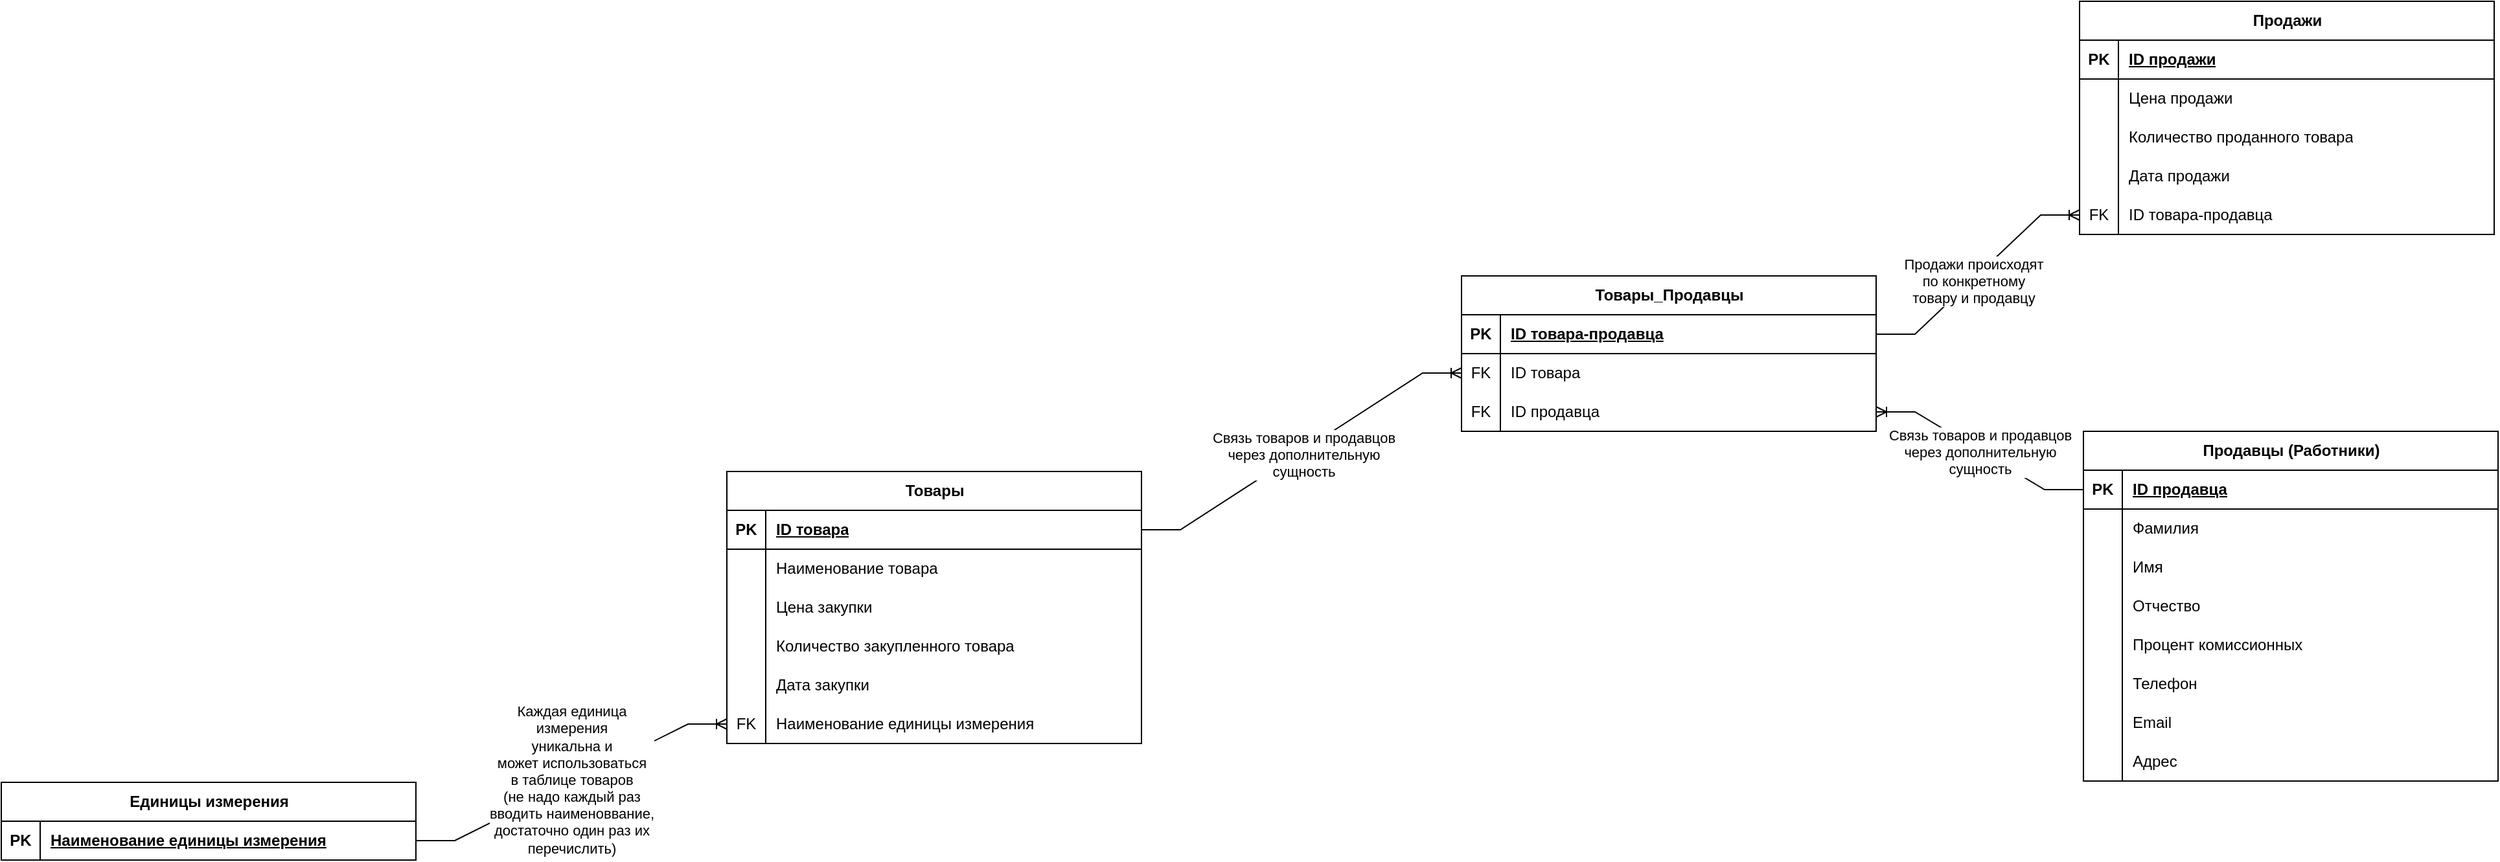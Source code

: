 <mxfile version="22.0.2" type="device">
  <diagram name="Page-1" id="TCGZ0_Hi_hQvVa-Gveew">
    <mxGraphModel dx="5172" dy="1338" grid="0" gridSize="10" guides="1" tooltips="1" connect="1" arrows="1" fold="1" page="1" pageScale="1" pageWidth="1654" pageHeight="1169" math="0" shadow="0">
      <root>
        <mxCell id="0" />
        <mxCell id="1" parent="0" />
        <mxCell id="U2D1ugLKrg8iWWPeUCbm-1" value="Товары" style="shape=table;startSize=30;container=1;collapsible=1;childLayout=tableLayout;fixedRows=1;rowLines=0;fontStyle=1;align=center;resizeLast=1;html=1;" parent="1" vertex="1">
          <mxGeometry x="-361" y="631" width="320" height="210" as="geometry" />
        </mxCell>
        <mxCell id="U2D1ugLKrg8iWWPeUCbm-2" value="" style="shape=tableRow;horizontal=0;startSize=0;swimlaneHead=0;swimlaneBody=0;fillColor=none;collapsible=0;dropTarget=0;points=[[0,0.5],[1,0.5]];portConstraint=eastwest;top=0;left=0;right=0;bottom=1;" parent="U2D1ugLKrg8iWWPeUCbm-1" vertex="1">
          <mxGeometry y="30" width="320" height="30" as="geometry" />
        </mxCell>
        <mxCell id="U2D1ugLKrg8iWWPeUCbm-3" value="PK" style="shape=partialRectangle;connectable=0;fillColor=none;top=0;left=0;bottom=0;right=0;fontStyle=1;overflow=hidden;whiteSpace=wrap;html=1;" parent="U2D1ugLKrg8iWWPeUCbm-2" vertex="1">
          <mxGeometry width="30" height="30" as="geometry">
            <mxRectangle width="30" height="30" as="alternateBounds" />
          </mxGeometry>
        </mxCell>
        <mxCell id="U2D1ugLKrg8iWWPeUCbm-4" value="ID товара" style="shape=partialRectangle;connectable=0;fillColor=none;top=0;left=0;bottom=0;right=0;align=left;spacingLeft=6;fontStyle=5;overflow=hidden;whiteSpace=wrap;html=1;" parent="U2D1ugLKrg8iWWPeUCbm-2" vertex="1">
          <mxGeometry x="30" width="290" height="30" as="geometry">
            <mxRectangle width="290" height="30" as="alternateBounds" />
          </mxGeometry>
        </mxCell>
        <mxCell id="U2D1ugLKrg8iWWPeUCbm-5" value="" style="shape=tableRow;horizontal=0;startSize=0;swimlaneHead=0;swimlaneBody=0;fillColor=none;collapsible=0;dropTarget=0;points=[[0,0.5],[1,0.5]];portConstraint=eastwest;top=0;left=0;right=0;bottom=0;" parent="U2D1ugLKrg8iWWPeUCbm-1" vertex="1">
          <mxGeometry y="60" width="320" height="30" as="geometry" />
        </mxCell>
        <mxCell id="U2D1ugLKrg8iWWPeUCbm-6" value="" style="shape=partialRectangle;connectable=0;fillColor=none;top=0;left=0;bottom=0;right=0;editable=1;overflow=hidden;whiteSpace=wrap;html=1;" parent="U2D1ugLKrg8iWWPeUCbm-5" vertex="1">
          <mxGeometry width="30" height="30" as="geometry">
            <mxRectangle width="30" height="30" as="alternateBounds" />
          </mxGeometry>
        </mxCell>
        <mxCell id="U2D1ugLKrg8iWWPeUCbm-7" value="Наименование товара" style="shape=partialRectangle;connectable=0;fillColor=none;top=0;left=0;bottom=0;right=0;align=left;spacingLeft=6;overflow=hidden;whiteSpace=wrap;html=1;" parent="U2D1ugLKrg8iWWPeUCbm-5" vertex="1">
          <mxGeometry x="30" width="290" height="30" as="geometry">
            <mxRectangle width="290" height="30" as="alternateBounds" />
          </mxGeometry>
        </mxCell>
        <mxCell id="U2D1ugLKrg8iWWPeUCbm-174" value="" style="shape=tableRow;horizontal=0;startSize=0;swimlaneHead=0;swimlaneBody=0;fillColor=none;collapsible=0;dropTarget=0;points=[[0,0.5],[1,0.5]];portConstraint=eastwest;top=0;left=0;right=0;bottom=0;" parent="U2D1ugLKrg8iWWPeUCbm-1" vertex="1">
          <mxGeometry y="90" width="320" height="30" as="geometry" />
        </mxCell>
        <mxCell id="U2D1ugLKrg8iWWPeUCbm-175" value="" style="shape=partialRectangle;connectable=0;fillColor=none;top=0;left=0;bottom=0;right=0;editable=1;overflow=hidden;whiteSpace=wrap;html=1;" parent="U2D1ugLKrg8iWWPeUCbm-174" vertex="1">
          <mxGeometry width="30" height="30" as="geometry">
            <mxRectangle width="30" height="30" as="alternateBounds" />
          </mxGeometry>
        </mxCell>
        <mxCell id="U2D1ugLKrg8iWWPeUCbm-176" value="Цена закупки" style="shape=partialRectangle;connectable=0;fillColor=none;top=0;left=0;bottom=0;right=0;align=left;spacingLeft=6;overflow=hidden;whiteSpace=wrap;html=1;" parent="U2D1ugLKrg8iWWPeUCbm-174" vertex="1">
          <mxGeometry x="30" width="290" height="30" as="geometry">
            <mxRectangle width="290" height="30" as="alternateBounds" />
          </mxGeometry>
        </mxCell>
        <mxCell id="U2D1ugLKrg8iWWPeUCbm-177" value="" style="shape=tableRow;horizontal=0;startSize=0;swimlaneHead=0;swimlaneBody=0;fillColor=none;collapsible=0;dropTarget=0;points=[[0,0.5],[1,0.5]];portConstraint=eastwest;top=0;left=0;right=0;bottom=0;" parent="U2D1ugLKrg8iWWPeUCbm-1" vertex="1">
          <mxGeometry y="120" width="320" height="30" as="geometry" />
        </mxCell>
        <mxCell id="U2D1ugLKrg8iWWPeUCbm-178" value="" style="shape=partialRectangle;connectable=0;fillColor=none;top=0;left=0;bottom=0;right=0;editable=1;overflow=hidden;whiteSpace=wrap;html=1;" parent="U2D1ugLKrg8iWWPeUCbm-177" vertex="1">
          <mxGeometry width="30" height="30" as="geometry">
            <mxRectangle width="30" height="30" as="alternateBounds" />
          </mxGeometry>
        </mxCell>
        <mxCell id="U2D1ugLKrg8iWWPeUCbm-179" value="Количество закупленного товара" style="shape=partialRectangle;connectable=0;fillColor=none;top=0;left=0;bottom=0;right=0;align=left;spacingLeft=6;overflow=hidden;whiteSpace=wrap;html=1;" parent="U2D1ugLKrg8iWWPeUCbm-177" vertex="1">
          <mxGeometry x="30" width="290" height="30" as="geometry">
            <mxRectangle width="290" height="30" as="alternateBounds" />
          </mxGeometry>
        </mxCell>
        <mxCell id="U2D1ugLKrg8iWWPeUCbm-171" value="" style="shape=tableRow;horizontal=0;startSize=0;swimlaneHead=0;swimlaneBody=0;fillColor=none;collapsible=0;dropTarget=0;points=[[0,0.5],[1,0.5]];portConstraint=eastwest;top=0;left=0;right=0;bottom=0;" parent="U2D1ugLKrg8iWWPeUCbm-1" vertex="1">
          <mxGeometry y="150" width="320" height="30" as="geometry" />
        </mxCell>
        <mxCell id="U2D1ugLKrg8iWWPeUCbm-172" value="" style="shape=partialRectangle;connectable=0;fillColor=none;top=0;left=0;bottom=0;right=0;editable=1;overflow=hidden;whiteSpace=wrap;html=1;" parent="U2D1ugLKrg8iWWPeUCbm-171" vertex="1">
          <mxGeometry width="30" height="30" as="geometry">
            <mxRectangle width="30" height="30" as="alternateBounds" />
          </mxGeometry>
        </mxCell>
        <mxCell id="U2D1ugLKrg8iWWPeUCbm-173" value="Дата закупки" style="shape=partialRectangle;connectable=0;fillColor=none;top=0;left=0;bottom=0;right=0;align=left;spacingLeft=6;overflow=hidden;whiteSpace=wrap;html=1;" parent="U2D1ugLKrg8iWWPeUCbm-171" vertex="1">
          <mxGeometry x="30" width="290" height="30" as="geometry">
            <mxRectangle width="290" height="30" as="alternateBounds" />
          </mxGeometry>
        </mxCell>
        <mxCell id="U2D1ugLKrg8iWWPeUCbm-8" value="" style="shape=tableRow;horizontal=0;startSize=0;swimlaneHead=0;swimlaneBody=0;fillColor=none;collapsible=0;dropTarget=0;points=[[0,0.5],[1,0.5]];portConstraint=eastwest;top=0;left=0;right=0;bottom=0;" parent="U2D1ugLKrg8iWWPeUCbm-1" vertex="1">
          <mxGeometry y="180" width="320" height="30" as="geometry" />
        </mxCell>
        <mxCell id="U2D1ugLKrg8iWWPeUCbm-9" value="FK" style="shape=partialRectangle;connectable=0;fillColor=none;top=0;left=0;bottom=0;right=0;editable=1;overflow=hidden;whiteSpace=wrap;html=1;" parent="U2D1ugLKrg8iWWPeUCbm-8" vertex="1">
          <mxGeometry width="30" height="30" as="geometry">
            <mxRectangle width="30" height="30" as="alternateBounds" />
          </mxGeometry>
        </mxCell>
        <mxCell id="U2D1ugLKrg8iWWPeUCbm-10" value="Наименование единицы измерения" style="shape=partialRectangle;connectable=0;fillColor=none;top=0;left=0;bottom=0;right=0;align=left;spacingLeft=6;overflow=hidden;whiteSpace=wrap;html=1;" parent="U2D1ugLKrg8iWWPeUCbm-8" vertex="1">
          <mxGeometry x="30" width="290" height="30" as="geometry">
            <mxRectangle width="290" height="30" as="alternateBounds" />
          </mxGeometry>
        </mxCell>
        <mxCell id="U2D1ugLKrg8iWWPeUCbm-14" value="Продавцы (Работники)" style="shape=table;startSize=30;container=1;collapsible=1;childLayout=tableLayout;fixedRows=1;rowLines=0;fontStyle=1;align=center;resizeLast=1;html=1;" parent="1" vertex="1">
          <mxGeometry x="686" y="600" width="320" height="270" as="geometry" />
        </mxCell>
        <mxCell id="U2D1ugLKrg8iWWPeUCbm-15" value="" style="shape=tableRow;horizontal=0;startSize=0;swimlaneHead=0;swimlaneBody=0;fillColor=none;collapsible=0;dropTarget=0;points=[[0,0.5],[1,0.5]];portConstraint=eastwest;top=0;left=0;right=0;bottom=1;" parent="U2D1ugLKrg8iWWPeUCbm-14" vertex="1">
          <mxGeometry y="30" width="320" height="30" as="geometry" />
        </mxCell>
        <mxCell id="U2D1ugLKrg8iWWPeUCbm-16" value="PK" style="shape=partialRectangle;connectable=0;fillColor=none;top=0;left=0;bottom=0;right=0;fontStyle=1;overflow=hidden;whiteSpace=wrap;html=1;" parent="U2D1ugLKrg8iWWPeUCbm-15" vertex="1">
          <mxGeometry width="30" height="30" as="geometry">
            <mxRectangle width="30" height="30" as="alternateBounds" />
          </mxGeometry>
        </mxCell>
        <mxCell id="U2D1ugLKrg8iWWPeUCbm-17" value="ID продавца" style="shape=partialRectangle;connectable=0;fillColor=none;top=0;left=0;bottom=0;right=0;align=left;spacingLeft=6;fontStyle=5;overflow=hidden;whiteSpace=wrap;html=1;" parent="U2D1ugLKrg8iWWPeUCbm-15" vertex="1">
          <mxGeometry x="30" width="290" height="30" as="geometry">
            <mxRectangle width="290" height="30" as="alternateBounds" />
          </mxGeometry>
        </mxCell>
        <mxCell id="U2D1ugLKrg8iWWPeUCbm-18" value="" style="shape=tableRow;horizontal=0;startSize=0;swimlaneHead=0;swimlaneBody=0;fillColor=none;collapsible=0;dropTarget=0;points=[[0,0.5],[1,0.5]];portConstraint=eastwest;top=0;left=0;right=0;bottom=0;" parent="U2D1ugLKrg8iWWPeUCbm-14" vertex="1">
          <mxGeometry y="60" width="320" height="30" as="geometry" />
        </mxCell>
        <mxCell id="U2D1ugLKrg8iWWPeUCbm-19" value="" style="shape=partialRectangle;connectable=0;fillColor=none;top=0;left=0;bottom=0;right=0;editable=1;overflow=hidden;whiteSpace=wrap;html=1;" parent="U2D1ugLKrg8iWWPeUCbm-18" vertex="1">
          <mxGeometry width="30" height="30" as="geometry">
            <mxRectangle width="30" height="30" as="alternateBounds" />
          </mxGeometry>
        </mxCell>
        <mxCell id="U2D1ugLKrg8iWWPeUCbm-20" value="Фамилия" style="shape=partialRectangle;connectable=0;fillColor=none;top=0;left=0;bottom=0;right=0;align=left;spacingLeft=6;overflow=hidden;whiteSpace=wrap;html=1;" parent="U2D1ugLKrg8iWWPeUCbm-18" vertex="1">
          <mxGeometry x="30" width="290" height="30" as="geometry">
            <mxRectangle width="290" height="30" as="alternateBounds" />
          </mxGeometry>
        </mxCell>
        <mxCell id="U2D1ugLKrg8iWWPeUCbm-21" value="" style="shape=tableRow;horizontal=0;startSize=0;swimlaneHead=0;swimlaneBody=0;fillColor=none;collapsible=0;dropTarget=0;points=[[0,0.5],[1,0.5]];portConstraint=eastwest;top=0;left=0;right=0;bottom=0;" parent="U2D1ugLKrg8iWWPeUCbm-14" vertex="1">
          <mxGeometry y="90" width="320" height="30" as="geometry" />
        </mxCell>
        <mxCell id="U2D1ugLKrg8iWWPeUCbm-22" value="" style="shape=partialRectangle;connectable=0;fillColor=none;top=0;left=0;bottom=0;right=0;editable=1;overflow=hidden;whiteSpace=wrap;html=1;" parent="U2D1ugLKrg8iWWPeUCbm-21" vertex="1">
          <mxGeometry width="30" height="30" as="geometry">
            <mxRectangle width="30" height="30" as="alternateBounds" />
          </mxGeometry>
        </mxCell>
        <mxCell id="U2D1ugLKrg8iWWPeUCbm-23" value="Имя" style="shape=partialRectangle;connectable=0;fillColor=none;top=0;left=0;bottom=0;right=0;align=left;spacingLeft=6;overflow=hidden;whiteSpace=wrap;html=1;" parent="U2D1ugLKrg8iWWPeUCbm-21" vertex="1">
          <mxGeometry x="30" width="290" height="30" as="geometry">
            <mxRectangle width="290" height="30" as="alternateBounds" />
          </mxGeometry>
        </mxCell>
        <mxCell id="U2D1ugLKrg8iWWPeUCbm-24" value="" style="shape=tableRow;horizontal=0;startSize=0;swimlaneHead=0;swimlaneBody=0;fillColor=none;collapsible=0;dropTarget=0;points=[[0,0.5],[1,0.5]];portConstraint=eastwest;top=0;left=0;right=0;bottom=0;" parent="U2D1ugLKrg8iWWPeUCbm-14" vertex="1">
          <mxGeometry y="120" width="320" height="30" as="geometry" />
        </mxCell>
        <mxCell id="U2D1ugLKrg8iWWPeUCbm-25" value="" style="shape=partialRectangle;connectable=0;fillColor=none;top=0;left=0;bottom=0;right=0;editable=1;overflow=hidden;whiteSpace=wrap;html=1;" parent="U2D1ugLKrg8iWWPeUCbm-24" vertex="1">
          <mxGeometry width="30" height="30" as="geometry">
            <mxRectangle width="30" height="30" as="alternateBounds" />
          </mxGeometry>
        </mxCell>
        <mxCell id="U2D1ugLKrg8iWWPeUCbm-26" value="Отчество" style="shape=partialRectangle;connectable=0;fillColor=none;top=0;left=0;bottom=0;right=0;align=left;spacingLeft=6;overflow=hidden;whiteSpace=wrap;html=1;" parent="U2D1ugLKrg8iWWPeUCbm-24" vertex="1">
          <mxGeometry x="30" width="290" height="30" as="geometry">
            <mxRectangle width="290" height="30" as="alternateBounds" />
          </mxGeometry>
        </mxCell>
        <mxCell id="U2D1ugLKrg8iWWPeUCbm-41" value="" style="shape=tableRow;horizontal=0;startSize=0;swimlaneHead=0;swimlaneBody=0;fillColor=none;collapsible=0;dropTarget=0;points=[[0,0.5],[1,0.5]];portConstraint=eastwest;top=0;left=0;right=0;bottom=0;" parent="U2D1ugLKrg8iWWPeUCbm-14" vertex="1">
          <mxGeometry y="150" width="320" height="30" as="geometry" />
        </mxCell>
        <mxCell id="U2D1ugLKrg8iWWPeUCbm-42" value="" style="shape=partialRectangle;connectable=0;fillColor=none;top=0;left=0;bottom=0;right=0;editable=1;overflow=hidden;whiteSpace=wrap;html=1;" parent="U2D1ugLKrg8iWWPeUCbm-41" vertex="1">
          <mxGeometry width="30" height="30" as="geometry">
            <mxRectangle width="30" height="30" as="alternateBounds" />
          </mxGeometry>
        </mxCell>
        <mxCell id="U2D1ugLKrg8iWWPeUCbm-43" value="Процент комиссионных" style="shape=partialRectangle;connectable=0;fillColor=none;top=0;left=0;bottom=0;right=0;align=left;spacingLeft=6;overflow=hidden;whiteSpace=wrap;html=1;" parent="U2D1ugLKrg8iWWPeUCbm-41" vertex="1">
          <mxGeometry x="30" width="290" height="30" as="geometry">
            <mxRectangle width="290" height="30" as="alternateBounds" />
          </mxGeometry>
        </mxCell>
        <mxCell id="U2D1ugLKrg8iWWPeUCbm-91" value="" style="shape=tableRow;horizontal=0;startSize=0;swimlaneHead=0;swimlaneBody=0;fillColor=none;collapsible=0;dropTarget=0;points=[[0,0.5],[1,0.5]];portConstraint=eastwest;top=0;left=0;right=0;bottom=0;" parent="U2D1ugLKrg8iWWPeUCbm-14" vertex="1">
          <mxGeometry y="180" width="320" height="30" as="geometry" />
        </mxCell>
        <mxCell id="U2D1ugLKrg8iWWPeUCbm-92" value="" style="shape=partialRectangle;connectable=0;fillColor=none;top=0;left=0;bottom=0;right=0;editable=1;overflow=hidden;whiteSpace=wrap;html=1;" parent="U2D1ugLKrg8iWWPeUCbm-91" vertex="1">
          <mxGeometry width="30" height="30" as="geometry">
            <mxRectangle width="30" height="30" as="alternateBounds" />
          </mxGeometry>
        </mxCell>
        <mxCell id="U2D1ugLKrg8iWWPeUCbm-93" value="Телефон" style="shape=partialRectangle;connectable=0;fillColor=none;top=0;left=0;bottom=0;right=0;align=left;spacingLeft=6;overflow=hidden;whiteSpace=wrap;html=1;" parent="U2D1ugLKrg8iWWPeUCbm-91" vertex="1">
          <mxGeometry x="30" width="290" height="30" as="geometry">
            <mxRectangle width="290" height="30" as="alternateBounds" />
          </mxGeometry>
        </mxCell>
        <mxCell id="U2D1ugLKrg8iWWPeUCbm-85" value="" style="shape=tableRow;horizontal=0;startSize=0;swimlaneHead=0;swimlaneBody=0;fillColor=none;collapsible=0;dropTarget=0;points=[[0,0.5],[1,0.5]];portConstraint=eastwest;top=0;left=0;right=0;bottom=0;" parent="U2D1ugLKrg8iWWPeUCbm-14" vertex="1">
          <mxGeometry y="210" width="320" height="30" as="geometry" />
        </mxCell>
        <mxCell id="U2D1ugLKrg8iWWPeUCbm-86" value="" style="shape=partialRectangle;connectable=0;fillColor=none;top=0;left=0;bottom=0;right=0;editable=1;overflow=hidden;whiteSpace=wrap;html=1;" parent="U2D1ugLKrg8iWWPeUCbm-85" vertex="1">
          <mxGeometry width="30" height="30" as="geometry">
            <mxRectangle width="30" height="30" as="alternateBounds" />
          </mxGeometry>
        </mxCell>
        <mxCell id="U2D1ugLKrg8iWWPeUCbm-87" value="Email" style="shape=partialRectangle;connectable=0;fillColor=none;top=0;left=0;bottom=0;right=0;align=left;spacingLeft=6;overflow=hidden;whiteSpace=wrap;html=1;" parent="U2D1ugLKrg8iWWPeUCbm-85" vertex="1">
          <mxGeometry x="30" width="290" height="30" as="geometry">
            <mxRectangle width="290" height="30" as="alternateBounds" />
          </mxGeometry>
        </mxCell>
        <mxCell id="U2D1ugLKrg8iWWPeUCbm-88" value="" style="shape=tableRow;horizontal=0;startSize=0;swimlaneHead=0;swimlaneBody=0;fillColor=none;collapsible=0;dropTarget=0;points=[[0,0.5],[1,0.5]];portConstraint=eastwest;top=0;left=0;right=0;bottom=0;" parent="U2D1ugLKrg8iWWPeUCbm-14" vertex="1">
          <mxGeometry y="240" width="320" height="30" as="geometry" />
        </mxCell>
        <mxCell id="U2D1ugLKrg8iWWPeUCbm-89" value="" style="shape=partialRectangle;connectable=0;fillColor=none;top=0;left=0;bottom=0;right=0;editable=1;overflow=hidden;whiteSpace=wrap;html=1;" parent="U2D1ugLKrg8iWWPeUCbm-88" vertex="1">
          <mxGeometry width="30" height="30" as="geometry">
            <mxRectangle width="30" height="30" as="alternateBounds" />
          </mxGeometry>
        </mxCell>
        <mxCell id="U2D1ugLKrg8iWWPeUCbm-90" value="Адрес" style="shape=partialRectangle;connectable=0;fillColor=none;top=0;left=0;bottom=0;right=0;align=left;spacingLeft=6;overflow=hidden;whiteSpace=wrap;html=1;" parent="U2D1ugLKrg8iWWPeUCbm-88" vertex="1">
          <mxGeometry x="30" width="290" height="30" as="geometry">
            <mxRectangle width="290" height="30" as="alternateBounds" />
          </mxGeometry>
        </mxCell>
        <mxCell id="U2D1ugLKrg8iWWPeUCbm-27" value="Продажи" style="shape=table;startSize=30;container=1;collapsible=1;childLayout=tableLayout;fixedRows=1;rowLines=0;fontStyle=1;align=center;resizeLast=1;html=1;" parent="1" vertex="1">
          <mxGeometry x="683" y="268" width="320" height="180" as="geometry" />
        </mxCell>
        <mxCell id="U2D1ugLKrg8iWWPeUCbm-28" value="" style="shape=tableRow;horizontal=0;startSize=0;swimlaneHead=0;swimlaneBody=0;fillColor=none;collapsible=0;dropTarget=0;points=[[0,0.5],[1,0.5]];portConstraint=eastwest;top=0;left=0;right=0;bottom=1;" parent="U2D1ugLKrg8iWWPeUCbm-27" vertex="1">
          <mxGeometry y="30" width="320" height="30" as="geometry" />
        </mxCell>
        <mxCell id="U2D1ugLKrg8iWWPeUCbm-29" value="PK" style="shape=partialRectangle;connectable=0;fillColor=none;top=0;left=0;bottom=0;right=0;fontStyle=1;overflow=hidden;whiteSpace=wrap;html=1;" parent="U2D1ugLKrg8iWWPeUCbm-28" vertex="1">
          <mxGeometry width="30" height="30" as="geometry">
            <mxRectangle width="30" height="30" as="alternateBounds" />
          </mxGeometry>
        </mxCell>
        <mxCell id="U2D1ugLKrg8iWWPeUCbm-30" value="ID продажи" style="shape=partialRectangle;connectable=0;fillColor=none;top=0;left=0;bottom=0;right=0;align=left;spacingLeft=6;fontStyle=5;overflow=hidden;whiteSpace=wrap;html=1;" parent="U2D1ugLKrg8iWWPeUCbm-28" vertex="1">
          <mxGeometry x="30" width="290" height="30" as="geometry">
            <mxRectangle width="290" height="30" as="alternateBounds" />
          </mxGeometry>
        </mxCell>
        <mxCell id="U2D1ugLKrg8iWWPeUCbm-34" value="" style="shape=tableRow;horizontal=0;startSize=0;swimlaneHead=0;swimlaneBody=0;fillColor=none;collapsible=0;dropTarget=0;points=[[0,0.5],[1,0.5]];portConstraint=eastwest;top=0;left=0;right=0;bottom=0;" parent="U2D1ugLKrg8iWWPeUCbm-27" vertex="1">
          <mxGeometry y="60" width="320" height="30" as="geometry" />
        </mxCell>
        <mxCell id="U2D1ugLKrg8iWWPeUCbm-35" value="" style="shape=partialRectangle;connectable=0;fillColor=none;top=0;left=0;bottom=0;right=0;editable=1;overflow=hidden;whiteSpace=wrap;html=1;" parent="U2D1ugLKrg8iWWPeUCbm-34" vertex="1">
          <mxGeometry width="30" height="30" as="geometry">
            <mxRectangle width="30" height="30" as="alternateBounds" />
          </mxGeometry>
        </mxCell>
        <mxCell id="U2D1ugLKrg8iWWPeUCbm-36" value="Цена продажи" style="shape=partialRectangle;connectable=0;fillColor=none;top=0;left=0;bottom=0;right=0;align=left;spacingLeft=6;overflow=hidden;whiteSpace=wrap;html=1;" parent="U2D1ugLKrg8iWWPeUCbm-34" vertex="1">
          <mxGeometry x="30" width="290" height="30" as="geometry">
            <mxRectangle width="290" height="30" as="alternateBounds" />
          </mxGeometry>
        </mxCell>
        <mxCell id="U2D1ugLKrg8iWWPeUCbm-79" value="" style="shape=tableRow;horizontal=0;startSize=0;swimlaneHead=0;swimlaneBody=0;fillColor=none;collapsible=0;dropTarget=0;points=[[0,0.5],[1,0.5]];portConstraint=eastwest;top=0;left=0;right=0;bottom=0;" parent="U2D1ugLKrg8iWWPeUCbm-27" vertex="1">
          <mxGeometry y="90" width="320" height="30" as="geometry" />
        </mxCell>
        <mxCell id="U2D1ugLKrg8iWWPeUCbm-80" value="" style="shape=partialRectangle;connectable=0;fillColor=none;top=0;left=0;bottom=0;right=0;editable=1;overflow=hidden;whiteSpace=wrap;html=1;" parent="U2D1ugLKrg8iWWPeUCbm-79" vertex="1">
          <mxGeometry width="30" height="30" as="geometry">
            <mxRectangle width="30" height="30" as="alternateBounds" />
          </mxGeometry>
        </mxCell>
        <mxCell id="U2D1ugLKrg8iWWPeUCbm-81" value="Количество проданного товара" style="shape=partialRectangle;connectable=0;fillColor=none;top=0;left=0;bottom=0;right=0;align=left;spacingLeft=6;overflow=hidden;whiteSpace=wrap;html=1;" parent="U2D1ugLKrg8iWWPeUCbm-79" vertex="1">
          <mxGeometry x="30" width="290" height="30" as="geometry">
            <mxRectangle width="290" height="30" as="alternateBounds" />
          </mxGeometry>
        </mxCell>
        <mxCell id="U2D1ugLKrg8iWWPeUCbm-37" value="" style="shape=tableRow;horizontal=0;startSize=0;swimlaneHead=0;swimlaneBody=0;fillColor=none;collapsible=0;dropTarget=0;points=[[0,0.5],[1,0.5]];portConstraint=eastwest;top=0;left=0;right=0;bottom=0;" parent="U2D1ugLKrg8iWWPeUCbm-27" vertex="1">
          <mxGeometry y="120" width="320" height="30" as="geometry" />
        </mxCell>
        <mxCell id="U2D1ugLKrg8iWWPeUCbm-38" value="" style="shape=partialRectangle;connectable=0;fillColor=none;top=0;left=0;bottom=0;right=0;editable=1;overflow=hidden;whiteSpace=wrap;html=1;" parent="U2D1ugLKrg8iWWPeUCbm-37" vertex="1">
          <mxGeometry width="30" height="30" as="geometry">
            <mxRectangle width="30" height="30" as="alternateBounds" />
          </mxGeometry>
        </mxCell>
        <mxCell id="U2D1ugLKrg8iWWPeUCbm-39" value="Дата продажи" style="shape=partialRectangle;connectable=0;fillColor=none;top=0;left=0;bottom=0;right=0;align=left;spacingLeft=6;overflow=hidden;whiteSpace=wrap;html=1;" parent="U2D1ugLKrg8iWWPeUCbm-37" vertex="1">
          <mxGeometry x="30" width="290" height="30" as="geometry">
            <mxRectangle width="290" height="30" as="alternateBounds" />
          </mxGeometry>
        </mxCell>
        <mxCell id="U2D1ugLKrg8iWWPeUCbm-130" value="" style="shape=tableRow;horizontal=0;startSize=0;swimlaneHead=0;swimlaneBody=0;fillColor=none;collapsible=0;dropTarget=0;points=[[0,0.5],[1,0.5]];portConstraint=eastwest;top=0;left=0;right=0;bottom=0;" parent="U2D1ugLKrg8iWWPeUCbm-27" vertex="1">
          <mxGeometry y="150" width="320" height="30" as="geometry" />
        </mxCell>
        <mxCell id="U2D1ugLKrg8iWWPeUCbm-131" value="FK" style="shape=partialRectangle;connectable=0;fillColor=none;top=0;left=0;bottom=0;right=0;editable=1;overflow=hidden;whiteSpace=wrap;html=1;" parent="U2D1ugLKrg8iWWPeUCbm-130" vertex="1">
          <mxGeometry width="30" height="30" as="geometry">
            <mxRectangle width="30" height="30" as="alternateBounds" />
          </mxGeometry>
        </mxCell>
        <mxCell id="U2D1ugLKrg8iWWPeUCbm-132" value="ID товара-продавца" style="shape=partialRectangle;connectable=0;fillColor=none;top=0;left=0;bottom=0;right=0;align=left;spacingLeft=6;overflow=hidden;whiteSpace=wrap;html=1;" parent="U2D1ugLKrg8iWWPeUCbm-130" vertex="1">
          <mxGeometry x="30" width="290" height="30" as="geometry">
            <mxRectangle width="290" height="30" as="alternateBounds" />
          </mxGeometry>
        </mxCell>
        <mxCell id="U2D1ugLKrg8iWWPeUCbm-47" value="Единицы измерения" style="shape=table;startSize=30;container=1;collapsible=1;childLayout=tableLayout;fixedRows=1;rowLines=0;fontStyle=1;align=center;resizeLast=1;html=1;" parent="1" vertex="1">
          <mxGeometry x="-921" y="871" width="320" height="60" as="geometry" />
        </mxCell>
        <mxCell id="U2D1ugLKrg8iWWPeUCbm-48" value="" style="shape=tableRow;horizontal=0;startSize=0;swimlaneHead=0;swimlaneBody=0;fillColor=none;collapsible=0;dropTarget=0;points=[[0,0.5],[1,0.5]];portConstraint=eastwest;top=0;left=0;right=0;bottom=1;" parent="U2D1ugLKrg8iWWPeUCbm-47" vertex="1">
          <mxGeometry y="30" width="320" height="30" as="geometry" />
        </mxCell>
        <mxCell id="U2D1ugLKrg8iWWPeUCbm-49" value="PK" style="shape=partialRectangle;connectable=0;fillColor=none;top=0;left=0;bottom=0;right=0;fontStyle=1;overflow=hidden;whiteSpace=wrap;html=1;" parent="U2D1ugLKrg8iWWPeUCbm-48" vertex="1">
          <mxGeometry width="30" height="30" as="geometry">
            <mxRectangle width="30" height="30" as="alternateBounds" />
          </mxGeometry>
        </mxCell>
        <mxCell id="U2D1ugLKrg8iWWPeUCbm-50" value="Наименование единицы измерения" style="shape=partialRectangle;connectable=0;fillColor=none;top=0;left=0;bottom=0;right=0;align=left;spacingLeft=6;fontStyle=5;overflow=hidden;whiteSpace=wrap;html=1;" parent="U2D1ugLKrg8iWWPeUCbm-48" vertex="1">
          <mxGeometry x="30" width="290" height="30" as="geometry">
            <mxRectangle width="290" height="30" as="alternateBounds" />
          </mxGeometry>
        </mxCell>
        <mxCell id="U2D1ugLKrg8iWWPeUCbm-64" value="" style="edgeStyle=entityRelationEdgeStyle;fontSize=12;html=1;endArrow=ERoneToMany;rounded=0;entryX=0;entryY=0.5;entryDx=0;entryDy=0;exitX=1;exitY=0.5;exitDx=0;exitDy=0;" parent="1" source="U2D1ugLKrg8iWWPeUCbm-48" target="U2D1ugLKrg8iWWPeUCbm-8" edge="1">
          <mxGeometry width="100" height="100" relative="1" as="geometry">
            <mxPoint x="-141" y="761" as="sourcePoint" />
            <mxPoint x="-41" y="661" as="targetPoint" />
          </mxGeometry>
        </mxCell>
        <mxCell id="U2D1ugLKrg8iWWPeUCbm-65" value="Каждая единица&lt;br&gt;измерения&lt;br&gt;уникальна и&lt;br&gt;может использоваться&lt;br&gt;в таблице товаров&lt;br&gt;(не надо каждый раз&lt;br&gt;вводить наименоввание,&lt;br&gt;достаточно один раз их&lt;br&gt;перечислить)" style="edgeLabel;html=1;align=center;verticalAlign=middle;resizable=0;points=[];" parent="U2D1ugLKrg8iWWPeUCbm-64" vertex="1" connectable="0">
          <mxGeometry x="0.008" y="2" relative="1" as="geometry">
            <mxPoint as="offset" />
          </mxGeometry>
        </mxCell>
        <mxCell id="U2D1ugLKrg8iWWPeUCbm-155" value="Товары_Продавцы" style="shape=table;startSize=30;container=1;collapsible=1;childLayout=tableLayout;fixedRows=1;rowLines=0;fontStyle=1;align=center;resizeLast=1;html=1;" parent="1" vertex="1">
          <mxGeometry x="206" y="480" width="320" height="120" as="geometry" />
        </mxCell>
        <mxCell id="U2D1ugLKrg8iWWPeUCbm-156" value="" style="shape=tableRow;horizontal=0;startSize=0;swimlaneHead=0;swimlaneBody=0;fillColor=none;collapsible=0;dropTarget=0;points=[[0,0.5],[1,0.5]];portConstraint=eastwest;top=0;left=0;right=0;bottom=1;" parent="U2D1ugLKrg8iWWPeUCbm-155" vertex="1">
          <mxGeometry y="30" width="320" height="30" as="geometry" />
        </mxCell>
        <mxCell id="U2D1ugLKrg8iWWPeUCbm-157" value="PK" style="shape=partialRectangle;connectable=0;fillColor=none;top=0;left=0;bottom=0;right=0;fontStyle=1;overflow=hidden;whiteSpace=wrap;html=1;" parent="U2D1ugLKrg8iWWPeUCbm-156" vertex="1">
          <mxGeometry width="30" height="30" as="geometry">
            <mxRectangle width="30" height="30" as="alternateBounds" />
          </mxGeometry>
        </mxCell>
        <mxCell id="U2D1ugLKrg8iWWPeUCbm-158" value="ID товара-продавца" style="shape=partialRectangle;connectable=0;fillColor=none;top=0;left=0;bottom=0;right=0;align=left;spacingLeft=6;fontStyle=5;overflow=hidden;whiteSpace=wrap;html=1;" parent="U2D1ugLKrg8iWWPeUCbm-156" vertex="1">
          <mxGeometry x="30" width="290" height="30" as="geometry">
            <mxRectangle width="290" height="30" as="alternateBounds" />
          </mxGeometry>
        </mxCell>
        <mxCell id="U2D1ugLKrg8iWWPeUCbm-159" value="" style="shape=tableRow;horizontal=0;startSize=0;swimlaneHead=0;swimlaneBody=0;fillColor=none;collapsible=0;dropTarget=0;points=[[0,0.5],[1,0.5]];portConstraint=eastwest;top=0;left=0;right=0;bottom=0;" parent="U2D1ugLKrg8iWWPeUCbm-155" vertex="1">
          <mxGeometry y="60" width="320" height="30" as="geometry" />
        </mxCell>
        <mxCell id="U2D1ugLKrg8iWWPeUCbm-160" value="FK" style="shape=partialRectangle;connectable=0;fillColor=none;top=0;left=0;bottom=0;right=0;editable=1;overflow=hidden;whiteSpace=wrap;html=1;" parent="U2D1ugLKrg8iWWPeUCbm-159" vertex="1">
          <mxGeometry width="30" height="30" as="geometry">
            <mxRectangle width="30" height="30" as="alternateBounds" />
          </mxGeometry>
        </mxCell>
        <mxCell id="U2D1ugLKrg8iWWPeUCbm-161" value="ID товара" style="shape=partialRectangle;connectable=0;fillColor=none;top=0;left=0;bottom=0;right=0;align=left;spacingLeft=6;overflow=hidden;whiteSpace=wrap;html=1;" parent="U2D1ugLKrg8iWWPeUCbm-159" vertex="1">
          <mxGeometry x="30" width="290" height="30" as="geometry">
            <mxRectangle width="290" height="30" as="alternateBounds" />
          </mxGeometry>
        </mxCell>
        <mxCell id="U2D1ugLKrg8iWWPeUCbm-162" value="" style="shape=tableRow;horizontal=0;startSize=0;swimlaneHead=0;swimlaneBody=0;fillColor=none;collapsible=0;dropTarget=0;points=[[0,0.5],[1,0.5]];portConstraint=eastwest;top=0;left=0;right=0;bottom=0;" parent="U2D1ugLKrg8iWWPeUCbm-155" vertex="1">
          <mxGeometry y="90" width="320" height="30" as="geometry" />
        </mxCell>
        <mxCell id="U2D1ugLKrg8iWWPeUCbm-163" value="FK" style="shape=partialRectangle;connectable=0;fillColor=none;top=0;left=0;bottom=0;right=0;editable=1;overflow=hidden;whiteSpace=wrap;html=1;" parent="U2D1ugLKrg8iWWPeUCbm-162" vertex="1">
          <mxGeometry width="30" height="30" as="geometry">
            <mxRectangle width="30" height="30" as="alternateBounds" />
          </mxGeometry>
        </mxCell>
        <mxCell id="U2D1ugLKrg8iWWPeUCbm-164" value="ID продавца" style="shape=partialRectangle;connectable=0;fillColor=none;top=0;left=0;bottom=0;right=0;align=left;spacingLeft=6;overflow=hidden;whiteSpace=wrap;html=1;" parent="U2D1ugLKrg8iWWPeUCbm-162" vertex="1">
          <mxGeometry x="30" width="290" height="30" as="geometry">
            <mxRectangle width="290" height="30" as="alternateBounds" />
          </mxGeometry>
        </mxCell>
        <mxCell id="U2D1ugLKrg8iWWPeUCbm-165" value="" style="edgeStyle=entityRelationEdgeStyle;fontSize=12;html=1;endArrow=ERoneToMany;rounded=0;entryX=1;entryY=0.5;entryDx=0;entryDy=0;exitX=0;exitY=0.5;exitDx=0;exitDy=0;" parent="1" source="U2D1ugLKrg8iWWPeUCbm-15" target="U2D1ugLKrg8iWWPeUCbm-162" edge="1">
          <mxGeometry width="100" height="100" relative="1" as="geometry">
            <mxPoint x="540" y="702" as="sourcePoint" />
            <mxPoint x="596" y="590" as="targetPoint" />
          </mxGeometry>
        </mxCell>
        <mxCell id="U2D1ugLKrg8iWWPeUCbm-264" value="Связь товаров и продавцов&lt;br style=&quot;border-color: var(--border-color);&quot;&gt;через дополнительную&lt;br style=&quot;border-color: var(--border-color);&quot;&gt;сущность" style="edgeLabel;html=1;align=center;verticalAlign=middle;resizable=0;points=[];" parent="U2D1ugLKrg8iWWPeUCbm-165" vertex="1" connectable="0">
          <mxGeometry x="-0.002" y="1" relative="1" as="geometry">
            <mxPoint as="offset" />
          </mxGeometry>
        </mxCell>
        <mxCell id="U2D1ugLKrg8iWWPeUCbm-166" value="" style="edgeStyle=entityRelationEdgeStyle;fontSize=12;html=1;endArrow=ERoneToMany;rounded=0;entryX=0;entryY=0.5;entryDx=0;entryDy=0;exitX=1;exitY=0.5;exitDx=0;exitDy=0;" parent="1" source="U2D1ugLKrg8iWWPeUCbm-2" target="U2D1ugLKrg8iWWPeUCbm-159" edge="1">
          <mxGeometry width="100" height="100" relative="1" as="geometry">
            <mxPoint x="76" y="660" as="sourcePoint" />
            <mxPoint x="286" y="710" as="targetPoint" />
          </mxGeometry>
        </mxCell>
        <mxCell id="U2D1ugLKrg8iWWPeUCbm-261" value="Text" style="edgeLabel;html=1;align=center;verticalAlign=middle;resizable=0;points=[];" parent="U2D1ugLKrg8iWWPeUCbm-166" vertex="1" connectable="0">
          <mxGeometry x="-0.103" y="3" relative="1" as="geometry">
            <mxPoint x="9" y="-4" as="offset" />
          </mxGeometry>
        </mxCell>
        <mxCell id="U2D1ugLKrg8iWWPeUCbm-262" value="Связь товаров и продавцов&lt;br&gt;через дополнительную&lt;br&gt;сущность" style="edgeLabel;html=1;align=center;verticalAlign=middle;resizable=0;points=[];" parent="U2D1ugLKrg8iWWPeUCbm-166" vertex="1" connectable="0">
          <mxGeometry x="-0.001" y="-2" relative="1" as="geometry">
            <mxPoint as="offset" />
          </mxGeometry>
        </mxCell>
        <mxCell id="U2D1ugLKrg8iWWPeUCbm-167" value="" style="edgeStyle=entityRelationEdgeStyle;fontSize=12;html=1;endArrow=ERoneToMany;rounded=0;entryX=0;entryY=0.5;entryDx=0;entryDy=0;exitX=1;exitY=0.5;exitDx=0;exitDy=0;" parent="1" source="U2D1ugLKrg8iWWPeUCbm-156" target="U2D1ugLKrg8iWWPeUCbm-130" edge="1">
          <mxGeometry width="100" height="100" relative="1" as="geometry">
            <mxPoint x="646" y="325" as="sourcePoint" />
            <mxPoint x="486" y="265" as="targetPoint" />
          </mxGeometry>
        </mxCell>
        <mxCell id="U2D1ugLKrg8iWWPeUCbm-265" value="Продажи происходят&lt;br&gt;по конкретному&lt;br&gt;товару и продавцу" style="edgeLabel;html=1;align=center;verticalAlign=middle;resizable=0;points=[];" parent="U2D1ugLKrg8iWWPeUCbm-167" vertex="1" connectable="0">
          <mxGeometry x="-0.059" y="-1" relative="1" as="geometry">
            <mxPoint as="offset" />
          </mxGeometry>
        </mxCell>
      </root>
    </mxGraphModel>
  </diagram>
</mxfile>
